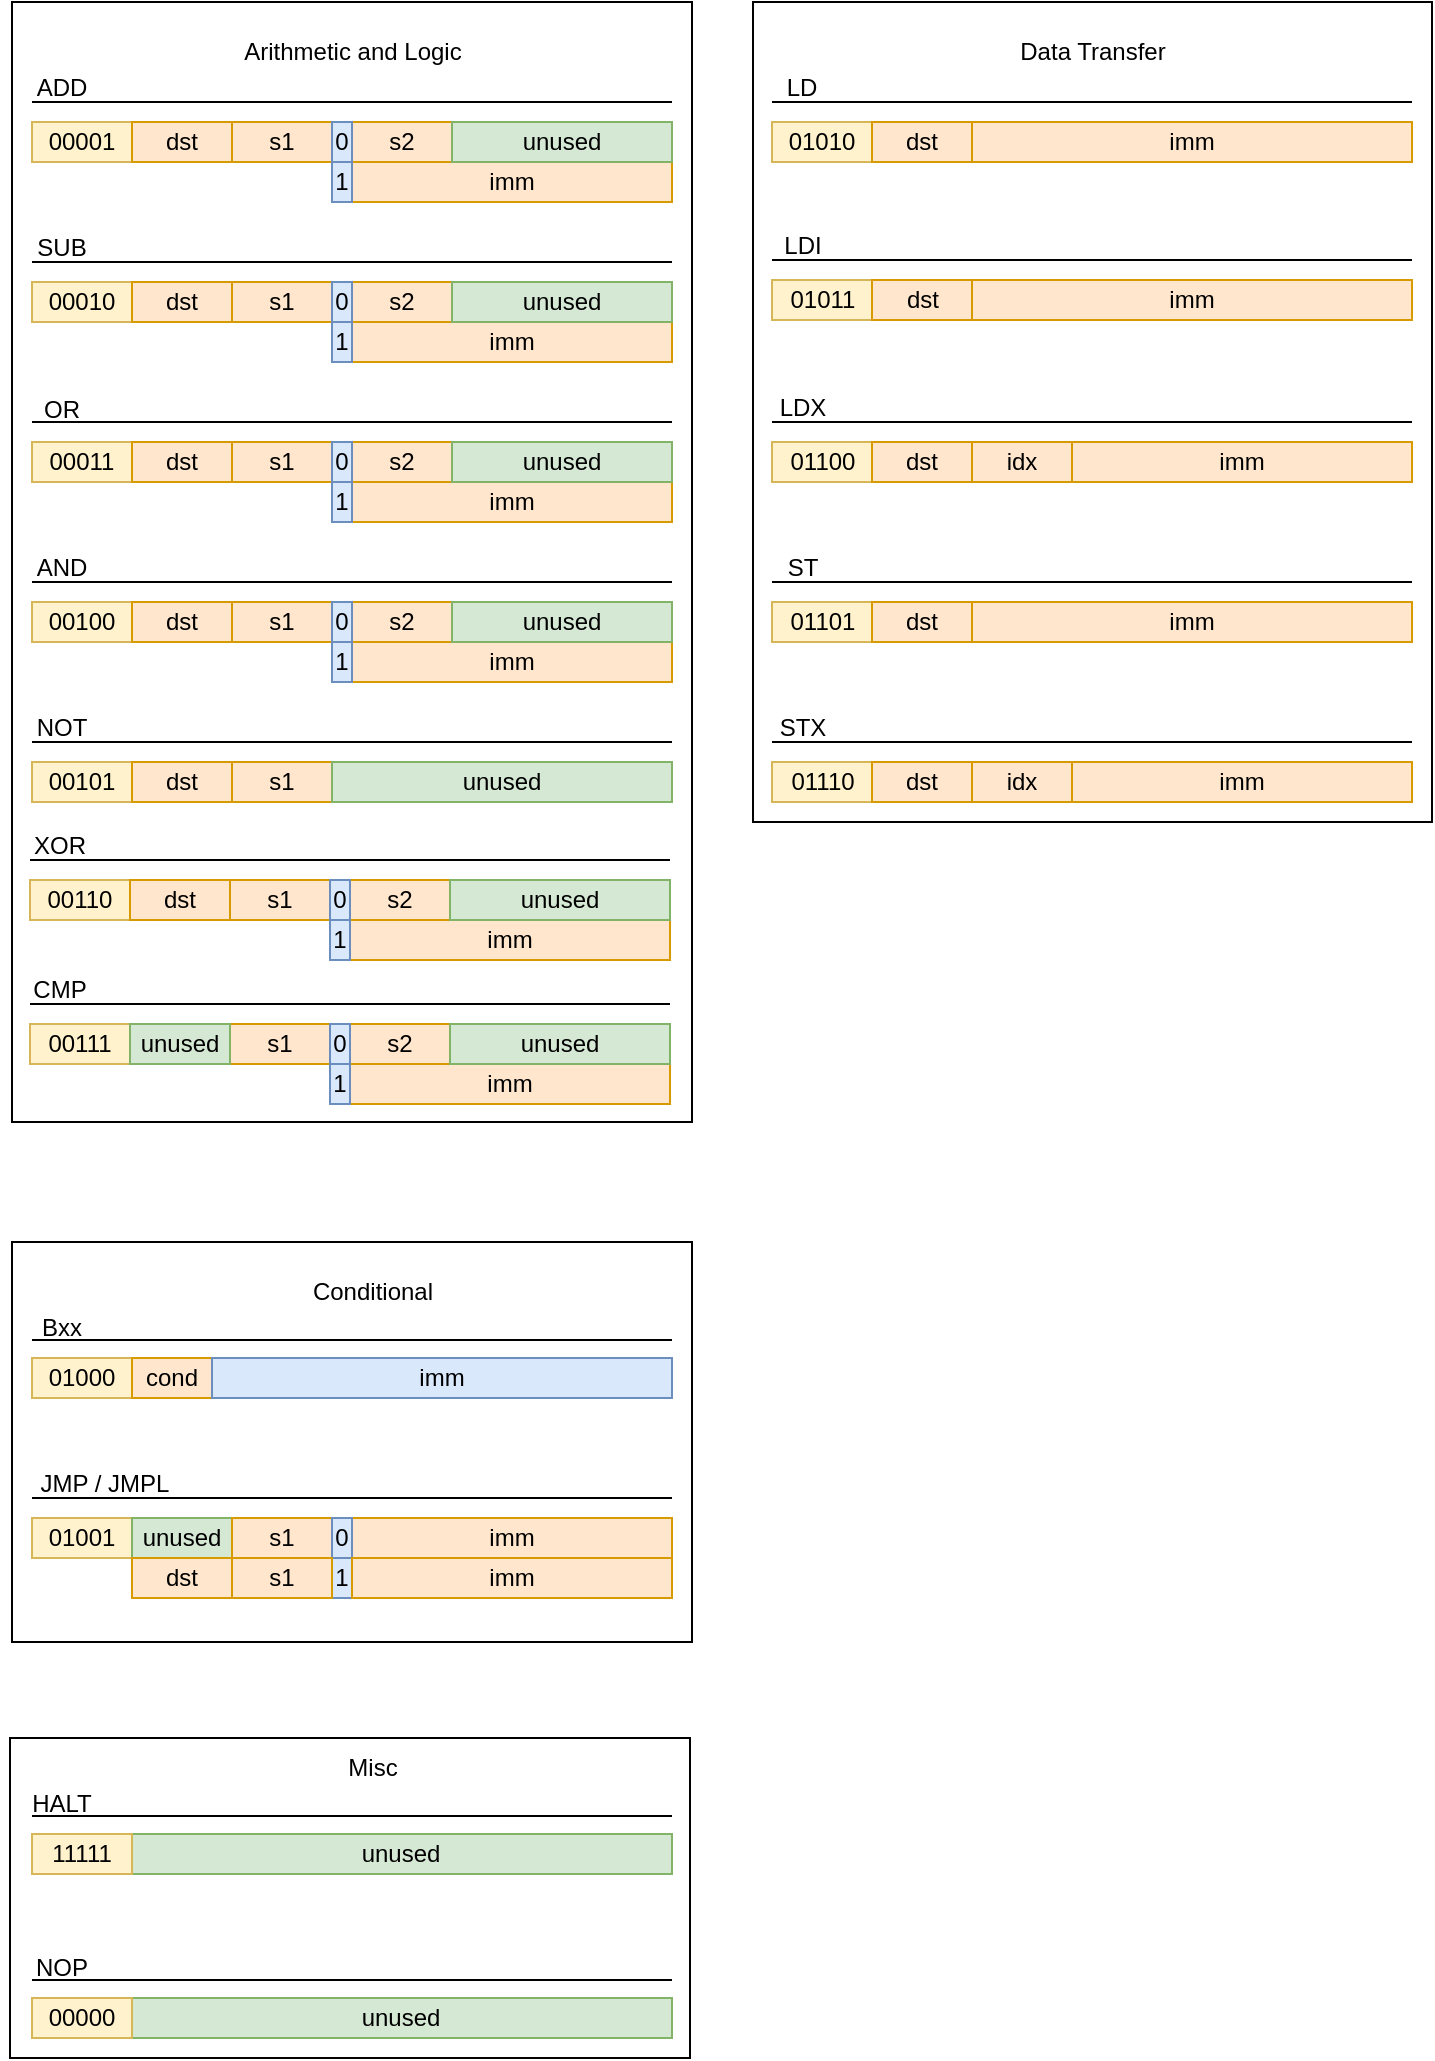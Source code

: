 <mxfile version="22.0.2" type="device" pages="3">
  <diagram name="Instructions" id="tVz0BBBRP6Z0rlpLhgVn">
    <mxGraphModel dx="2004" dy="1203" grid="1" gridSize="10" guides="1" tooltips="1" connect="1" arrows="1" fold="1" page="1" pageScale="1" pageWidth="850" pageHeight="1100" math="0" shadow="0">
      <root>
        <mxCell id="0" />
        <mxCell id="1" parent="0" />
        <mxCell id="VAWxb6ui6z3vNSeQD28B-82" value="" style="rounded=0;whiteSpace=wrap;html=1;fillColor=none;" parent="1" vertex="1">
          <mxGeometry x="30" width="340" height="560" as="geometry" />
        </mxCell>
        <mxCell id="VAWxb6ui6z3vNSeQD28B-1" value="ADD" style="text;html=1;strokeColor=none;fillColor=none;align=center;verticalAlign=middle;whiteSpace=wrap;rounded=0;" parent="1" vertex="1">
          <mxGeometry x="25" y="28" width="60" height="30" as="geometry" />
        </mxCell>
        <mxCell id="VAWxb6ui6z3vNSeQD28B-2" value="" style="endArrow=none;html=1;rounded=0;" parent="1" edge="1">
          <mxGeometry width="50" height="50" relative="1" as="geometry">
            <mxPoint x="40" y="50" as="sourcePoint" />
            <mxPoint x="360" y="50" as="targetPoint" />
          </mxGeometry>
        </mxCell>
        <mxCell id="VAWxb6ui6z3vNSeQD28B-3" value="" style="rounded=0;whiteSpace=wrap;html=1;fillColor=#dae8fc;strokeColor=#6c8ebf;" parent="1" vertex="1">
          <mxGeometry x="40" y="60" width="320" height="20" as="geometry" />
        </mxCell>
        <mxCell id="VAWxb6ui6z3vNSeQD28B-6" value="00001" style="rounded=0;whiteSpace=wrap;html=1;fillColor=#fff2cc;strokeColor=#d6b656;" parent="1" vertex="1">
          <mxGeometry x="40" y="60" width="50" height="20" as="geometry" />
        </mxCell>
        <mxCell id="VAWxb6ui6z3vNSeQD28B-7" value="dst" style="rounded=0;whiteSpace=wrap;html=1;fillColor=#ffe6cc;strokeColor=#d79b00;" parent="1" vertex="1">
          <mxGeometry x="90" y="60" width="50" height="20" as="geometry" />
        </mxCell>
        <mxCell id="VAWxb6ui6z3vNSeQD28B-8" value="s1" style="rounded=0;whiteSpace=wrap;html=1;fillColor=#ffe6cc;strokeColor=#d79b00;" parent="1" vertex="1">
          <mxGeometry x="140" y="60" width="50" height="20" as="geometry" />
        </mxCell>
        <mxCell id="VAWxb6ui6z3vNSeQD28B-9" value="s2" style="rounded=0;whiteSpace=wrap;html=1;fillColor=#ffe6cc;strokeColor=#d79b00;" parent="1" vertex="1">
          <mxGeometry x="200" y="60" width="50" height="20" as="geometry" />
        </mxCell>
        <mxCell id="VAWxb6ui6z3vNSeQD28B-11" value="0" style="rounded=0;whiteSpace=wrap;html=1;fillColor=#dae8fc;strokeColor=#6c8ebf;" parent="1" vertex="1">
          <mxGeometry x="190" y="60" width="10" height="20" as="geometry" />
        </mxCell>
        <mxCell id="VAWxb6ui6z3vNSeQD28B-12" value="imm" style="rounded=0;whiteSpace=wrap;html=1;fillColor=#ffe6cc;strokeColor=#d79b00;" parent="1" vertex="1">
          <mxGeometry x="200" y="80" width="160" height="20" as="geometry" />
        </mxCell>
        <mxCell id="VAWxb6ui6z3vNSeQD28B-13" value="1" style="rounded=0;whiteSpace=wrap;html=1;fillColor=#dae8fc;strokeColor=#6c8ebf;" parent="1" vertex="1">
          <mxGeometry x="190" y="80" width="10" height="20" as="geometry" />
        </mxCell>
        <mxCell id="VAWxb6ui6z3vNSeQD28B-14" value="SUB" style="text;html=1;strokeColor=none;fillColor=none;align=center;verticalAlign=middle;whiteSpace=wrap;rounded=0;" parent="1" vertex="1">
          <mxGeometry x="25" y="108" width="60" height="30" as="geometry" />
        </mxCell>
        <mxCell id="VAWxb6ui6z3vNSeQD28B-15" value="" style="endArrow=none;html=1;rounded=0;" parent="1" edge="1">
          <mxGeometry width="50" height="50" relative="1" as="geometry">
            <mxPoint x="40" y="130" as="sourcePoint" />
            <mxPoint x="360" y="130" as="targetPoint" />
          </mxGeometry>
        </mxCell>
        <mxCell id="VAWxb6ui6z3vNSeQD28B-16" value="" style="rounded=0;whiteSpace=wrap;html=1;fillColor=#dae8fc;strokeColor=#6c8ebf;" parent="1" vertex="1">
          <mxGeometry x="40" y="140" width="320" height="20" as="geometry" />
        </mxCell>
        <mxCell id="VAWxb6ui6z3vNSeQD28B-17" value="00010" style="rounded=0;whiteSpace=wrap;html=1;fillColor=#fff2cc;strokeColor=#d6b656;" parent="1" vertex="1">
          <mxGeometry x="40" y="140" width="50" height="20" as="geometry" />
        </mxCell>
        <mxCell id="VAWxb6ui6z3vNSeQD28B-18" value="dst" style="rounded=0;whiteSpace=wrap;html=1;fillColor=#ffe6cc;strokeColor=#d79b00;" parent="1" vertex="1">
          <mxGeometry x="90" y="140" width="50" height="20" as="geometry" />
        </mxCell>
        <mxCell id="VAWxb6ui6z3vNSeQD28B-19" value="s1" style="rounded=0;whiteSpace=wrap;html=1;fillColor=#ffe6cc;strokeColor=#d79b00;" parent="1" vertex="1">
          <mxGeometry x="140" y="140" width="50" height="20" as="geometry" />
        </mxCell>
        <mxCell id="VAWxb6ui6z3vNSeQD28B-20" value="s2" style="rounded=0;whiteSpace=wrap;html=1;fillColor=#ffe6cc;strokeColor=#d79b00;" parent="1" vertex="1">
          <mxGeometry x="200" y="140" width="50" height="20" as="geometry" />
        </mxCell>
        <mxCell id="VAWxb6ui6z3vNSeQD28B-21" value="0" style="rounded=0;whiteSpace=wrap;html=1;fillColor=#dae8fc;strokeColor=#6c8ebf;" parent="1" vertex="1">
          <mxGeometry x="190" y="140" width="10" height="20" as="geometry" />
        </mxCell>
        <mxCell id="VAWxb6ui6z3vNSeQD28B-22" value="imm" style="rounded=0;whiteSpace=wrap;html=1;fillColor=#ffe6cc;strokeColor=#d79b00;" parent="1" vertex="1">
          <mxGeometry x="200" y="160" width="160" height="20" as="geometry" />
        </mxCell>
        <mxCell id="VAWxb6ui6z3vNSeQD28B-23" value="1" style="rounded=0;whiteSpace=wrap;html=1;fillColor=#dae8fc;strokeColor=#6c8ebf;" parent="1" vertex="1">
          <mxGeometry x="190" y="160" width="10" height="20" as="geometry" />
        </mxCell>
        <mxCell id="VAWxb6ui6z3vNSeQD28B-24" value="OR" style="text;html=1;strokeColor=none;fillColor=none;align=center;verticalAlign=middle;whiteSpace=wrap;rounded=0;" parent="1" vertex="1">
          <mxGeometry x="25" y="188" width="60" height="31" as="geometry" />
        </mxCell>
        <mxCell id="VAWxb6ui6z3vNSeQD28B-25" value="" style="endArrow=none;html=1;rounded=0;" parent="1" edge="1">
          <mxGeometry width="50" height="50" relative="1" as="geometry">
            <mxPoint x="40" y="210" as="sourcePoint" />
            <mxPoint x="360" y="210" as="targetPoint" />
          </mxGeometry>
        </mxCell>
        <mxCell id="VAWxb6ui6z3vNSeQD28B-26" value="" style="rounded=0;whiteSpace=wrap;html=1;fillColor=#dae8fc;strokeColor=#6c8ebf;" parent="1" vertex="1">
          <mxGeometry x="40" y="220" width="320" height="20" as="geometry" />
        </mxCell>
        <mxCell id="VAWxb6ui6z3vNSeQD28B-27" value="00011" style="rounded=0;whiteSpace=wrap;html=1;fillColor=#fff2cc;strokeColor=#d6b656;" parent="1" vertex="1">
          <mxGeometry x="40" y="220" width="50" height="20" as="geometry" />
        </mxCell>
        <mxCell id="VAWxb6ui6z3vNSeQD28B-28" value="dst" style="rounded=0;whiteSpace=wrap;html=1;fillColor=#ffe6cc;strokeColor=#d79b00;" parent="1" vertex="1">
          <mxGeometry x="90" y="220" width="50" height="20" as="geometry" />
        </mxCell>
        <mxCell id="VAWxb6ui6z3vNSeQD28B-29" value="s1" style="rounded=0;whiteSpace=wrap;html=1;fillColor=#ffe6cc;strokeColor=#d79b00;" parent="1" vertex="1">
          <mxGeometry x="140" y="220" width="50" height="20" as="geometry" />
        </mxCell>
        <mxCell id="VAWxb6ui6z3vNSeQD28B-30" value="s2" style="rounded=0;whiteSpace=wrap;html=1;fillColor=#ffe6cc;strokeColor=#d79b00;" parent="1" vertex="1">
          <mxGeometry x="200" y="220" width="50" height="20" as="geometry" />
        </mxCell>
        <mxCell id="VAWxb6ui6z3vNSeQD28B-31" value="0" style="rounded=0;whiteSpace=wrap;html=1;fillColor=#dae8fc;strokeColor=#6c8ebf;" parent="1" vertex="1">
          <mxGeometry x="190" y="220" width="10" height="20" as="geometry" />
        </mxCell>
        <mxCell id="VAWxb6ui6z3vNSeQD28B-32" value="imm" style="rounded=0;whiteSpace=wrap;html=1;fillColor=#ffe6cc;strokeColor=#d79b00;" parent="1" vertex="1">
          <mxGeometry x="200" y="240" width="160" height="20" as="geometry" />
        </mxCell>
        <mxCell id="VAWxb6ui6z3vNSeQD28B-33" value="1" style="rounded=0;whiteSpace=wrap;html=1;fillColor=#dae8fc;strokeColor=#6c8ebf;" parent="1" vertex="1">
          <mxGeometry x="190" y="240" width="10" height="20" as="geometry" />
        </mxCell>
        <mxCell id="VAWxb6ui6z3vNSeQD28B-34" value="AND" style="text;html=1;strokeColor=none;fillColor=none;align=center;verticalAlign=middle;whiteSpace=wrap;rounded=0;" parent="1" vertex="1">
          <mxGeometry x="25" y="268" width="60" height="30" as="geometry" />
        </mxCell>
        <mxCell id="VAWxb6ui6z3vNSeQD28B-35" value="" style="endArrow=none;html=1;rounded=0;" parent="1" edge="1">
          <mxGeometry width="50" height="50" relative="1" as="geometry">
            <mxPoint x="40" y="290" as="sourcePoint" />
            <mxPoint x="360" y="290" as="targetPoint" />
          </mxGeometry>
        </mxCell>
        <mxCell id="VAWxb6ui6z3vNSeQD28B-36" value="" style="rounded=0;whiteSpace=wrap;html=1;fillColor=#dae8fc;strokeColor=#6c8ebf;" parent="1" vertex="1">
          <mxGeometry x="40" y="300" width="320" height="20" as="geometry" />
        </mxCell>
        <mxCell id="VAWxb6ui6z3vNSeQD28B-37" value="00100" style="rounded=0;whiteSpace=wrap;html=1;fillColor=#fff2cc;strokeColor=#d6b656;" parent="1" vertex="1">
          <mxGeometry x="40" y="300" width="50" height="20" as="geometry" />
        </mxCell>
        <mxCell id="VAWxb6ui6z3vNSeQD28B-38" value="dst" style="rounded=0;whiteSpace=wrap;html=1;fillColor=#ffe6cc;strokeColor=#d79b00;" parent="1" vertex="1">
          <mxGeometry x="90" y="300" width="50" height="20" as="geometry" />
        </mxCell>
        <mxCell id="VAWxb6ui6z3vNSeQD28B-39" value="s1" style="rounded=0;whiteSpace=wrap;html=1;fillColor=#ffe6cc;strokeColor=#d79b00;" parent="1" vertex="1">
          <mxGeometry x="140" y="300" width="50" height="20" as="geometry" />
        </mxCell>
        <mxCell id="VAWxb6ui6z3vNSeQD28B-40" value="s2" style="rounded=0;whiteSpace=wrap;html=1;fillColor=#ffe6cc;strokeColor=#d79b00;" parent="1" vertex="1">
          <mxGeometry x="200" y="300" width="50" height="20" as="geometry" />
        </mxCell>
        <mxCell id="VAWxb6ui6z3vNSeQD28B-41" value="0" style="rounded=0;whiteSpace=wrap;html=1;fillColor=#dae8fc;strokeColor=#6c8ebf;" parent="1" vertex="1">
          <mxGeometry x="190" y="300" width="10" height="20" as="geometry" />
        </mxCell>
        <mxCell id="VAWxb6ui6z3vNSeQD28B-42" value="imm" style="rounded=0;whiteSpace=wrap;html=1;fillColor=#ffe6cc;strokeColor=#d79b00;" parent="1" vertex="1">
          <mxGeometry x="200" y="320" width="160" height="20" as="geometry" />
        </mxCell>
        <mxCell id="VAWxb6ui6z3vNSeQD28B-43" value="1" style="rounded=0;whiteSpace=wrap;html=1;fillColor=#dae8fc;strokeColor=#6c8ebf;" parent="1" vertex="1">
          <mxGeometry x="190" y="320" width="10" height="20" as="geometry" />
        </mxCell>
        <mxCell id="VAWxb6ui6z3vNSeQD28B-44" value="unused" style="rounded=0;whiteSpace=wrap;html=1;fillColor=#d5e8d4;strokeColor=#82b366;" parent="1" vertex="1">
          <mxGeometry x="250" y="140" width="110" height="20" as="geometry" />
        </mxCell>
        <mxCell id="VAWxb6ui6z3vNSeQD28B-45" value="unused" style="rounded=0;whiteSpace=wrap;html=1;fillColor=#d5e8d4;strokeColor=#82b366;" parent="1" vertex="1">
          <mxGeometry x="250" y="60" width="110" height="20" as="geometry" />
        </mxCell>
        <mxCell id="VAWxb6ui6z3vNSeQD28B-46" value="unused" style="rounded=0;whiteSpace=wrap;html=1;fillColor=#d5e8d4;strokeColor=#82b366;" parent="1" vertex="1">
          <mxGeometry x="250" y="220" width="110" height="20" as="geometry" />
        </mxCell>
        <mxCell id="VAWxb6ui6z3vNSeQD28B-47" value="unused" style="rounded=0;whiteSpace=wrap;html=1;fillColor=#d5e8d4;strokeColor=#82b366;" parent="1" vertex="1">
          <mxGeometry x="250" y="300" width="110" height="20" as="geometry" />
        </mxCell>
        <mxCell id="VAWxb6ui6z3vNSeQD28B-48" value="NOT" style="text;html=1;strokeColor=none;fillColor=none;align=center;verticalAlign=middle;whiteSpace=wrap;rounded=0;" parent="1" vertex="1">
          <mxGeometry x="25" y="348" width="60" height="30" as="geometry" />
        </mxCell>
        <mxCell id="VAWxb6ui6z3vNSeQD28B-49" value="" style="endArrow=none;html=1;rounded=0;" parent="1" edge="1">
          <mxGeometry width="50" height="50" relative="1" as="geometry">
            <mxPoint x="40" y="370" as="sourcePoint" />
            <mxPoint x="360" y="370" as="targetPoint" />
          </mxGeometry>
        </mxCell>
        <mxCell id="VAWxb6ui6z3vNSeQD28B-50" value="" style="rounded=0;whiteSpace=wrap;html=1;fillColor=#dae8fc;strokeColor=#6c8ebf;" parent="1" vertex="1">
          <mxGeometry x="40" y="380" width="320" height="20" as="geometry" />
        </mxCell>
        <mxCell id="VAWxb6ui6z3vNSeQD28B-51" value="00101" style="rounded=0;whiteSpace=wrap;html=1;fillColor=#fff2cc;strokeColor=#d6b656;" parent="1" vertex="1">
          <mxGeometry x="40" y="380" width="50" height="20" as="geometry" />
        </mxCell>
        <mxCell id="VAWxb6ui6z3vNSeQD28B-52" value="dst" style="rounded=0;whiteSpace=wrap;html=1;fillColor=#ffe6cc;strokeColor=#d79b00;" parent="1" vertex="1">
          <mxGeometry x="90" y="380" width="50" height="20" as="geometry" />
        </mxCell>
        <mxCell id="VAWxb6ui6z3vNSeQD28B-53" value="s1" style="rounded=0;whiteSpace=wrap;html=1;fillColor=#ffe6cc;strokeColor=#d79b00;" parent="1" vertex="1">
          <mxGeometry x="140" y="380" width="50" height="20" as="geometry" />
        </mxCell>
        <mxCell id="VAWxb6ui6z3vNSeQD28B-58" value="unused" style="rounded=0;whiteSpace=wrap;html=1;fillColor=#d5e8d4;strokeColor=#82b366;" parent="1" vertex="1">
          <mxGeometry x="190" y="380" width="170" height="20" as="geometry" />
        </mxCell>
        <mxCell id="VAWxb6ui6z3vNSeQD28B-59" value="XOR" style="text;html=1;strokeColor=none;fillColor=none;align=center;verticalAlign=middle;whiteSpace=wrap;rounded=0;" parent="1" vertex="1">
          <mxGeometry x="24" y="407" width="60" height="30" as="geometry" />
        </mxCell>
        <mxCell id="VAWxb6ui6z3vNSeQD28B-60" value="" style="endArrow=none;html=1;rounded=0;" parent="1" edge="1">
          <mxGeometry width="50" height="50" relative="1" as="geometry">
            <mxPoint x="39" y="429" as="sourcePoint" />
            <mxPoint x="359" y="429" as="targetPoint" />
          </mxGeometry>
        </mxCell>
        <mxCell id="VAWxb6ui6z3vNSeQD28B-61" value="" style="rounded=0;whiteSpace=wrap;html=1;fillColor=#dae8fc;strokeColor=#6c8ebf;" parent="1" vertex="1">
          <mxGeometry x="39" y="439" width="320" height="20" as="geometry" />
        </mxCell>
        <mxCell id="VAWxb6ui6z3vNSeQD28B-62" value="00110" style="rounded=0;whiteSpace=wrap;html=1;fillColor=#fff2cc;strokeColor=#d6b656;" parent="1" vertex="1">
          <mxGeometry x="39" y="439" width="50" height="20" as="geometry" />
        </mxCell>
        <mxCell id="VAWxb6ui6z3vNSeQD28B-63" value="dst" style="rounded=0;whiteSpace=wrap;html=1;fillColor=#ffe6cc;strokeColor=#d79b00;" parent="1" vertex="1">
          <mxGeometry x="89" y="439" width="50" height="20" as="geometry" />
        </mxCell>
        <mxCell id="VAWxb6ui6z3vNSeQD28B-64" value="s1" style="rounded=0;whiteSpace=wrap;html=1;fillColor=#ffe6cc;strokeColor=#d79b00;" parent="1" vertex="1">
          <mxGeometry x="139" y="439" width="50" height="20" as="geometry" />
        </mxCell>
        <mxCell id="VAWxb6ui6z3vNSeQD28B-65" value="s2" style="rounded=0;whiteSpace=wrap;html=1;fillColor=#ffe6cc;strokeColor=#d79b00;" parent="1" vertex="1">
          <mxGeometry x="199" y="439" width="50" height="20" as="geometry" />
        </mxCell>
        <mxCell id="VAWxb6ui6z3vNSeQD28B-66" value="0" style="rounded=0;whiteSpace=wrap;html=1;fillColor=#dae8fc;strokeColor=#6c8ebf;" parent="1" vertex="1">
          <mxGeometry x="189" y="439" width="10" height="20" as="geometry" />
        </mxCell>
        <mxCell id="VAWxb6ui6z3vNSeQD28B-67" value="imm" style="rounded=0;whiteSpace=wrap;html=1;fillColor=#ffe6cc;strokeColor=#d79b00;" parent="1" vertex="1">
          <mxGeometry x="199" y="459" width="160" height="20" as="geometry" />
        </mxCell>
        <mxCell id="VAWxb6ui6z3vNSeQD28B-68" value="1" style="rounded=0;whiteSpace=wrap;html=1;fillColor=#dae8fc;strokeColor=#6c8ebf;" parent="1" vertex="1">
          <mxGeometry x="189" y="459" width="10" height="20" as="geometry" />
        </mxCell>
        <mxCell id="VAWxb6ui6z3vNSeQD28B-69" value="unused" style="rounded=0;whiteSpace=wrap;html=1;fillColor=#d5e8d4;strokeColor=#82b366;" parent="1" vertex="1">
          <mxGeometry x="249" y="439" width="110" height="20" as="geometry" />
        </mxCell>
        <mxCell id="VAWxb6ui6z3vNSeQD28B-70" value="CMP" style="text;html=1;strokeColor=none;fillColor=none;align=center;verticalAlign=middle;whiteSpace=wrap;rounded=0;" parent="1" vertex="1">
          <mxGeometry x="24" y="479" width="60" height="30" as="geometry" />
        </mxCell>
        <mxCell id="VAWxb6ui6z3vNSeQD28B-71" value="" style="endArrow=none;html=1;rounded=0;" parent="1" edge="1">
          <mxGeometry width="50" height="50" relative="1" as="geometry">
            <mxPoint x="39" y="501" as="sourcePoint" />
            <mxPoint x="359" y="501" as="targetPoint" />
          </mxGeometry>
        </mxCell>
        <mxCell id="VAWxb6ui6z3vNSeQD28B-72" value="" style="rounded=0;whiteSpace=wrap;html=1;fillColor=#dae8fc;strokeColor=#6c8ebf;" parent="1" vertex="1">
          <mxGeometry x="39" y="511" width="320" height="20" as="geometry" />
        </mxCell>
        <mxCell id="VAWxb6ui6z3vNSeQD28B-73" value="00111" style="rounded=0;whiteSpace=wrap;html=1;fillColor=#fff2cc;strokeColor=#d6b656;" parent="1" vertex="1">
          <mxGeometry x="39" y="511" width="50" height="20" as="geometry" />
        </mxCell>
        <mxCell id="VAWxb6ui6z3vNSeQD28B-74" value="dst" style="rounded=0;whiteSpace=wrap;html=1;fillColor=#ffe6cc;strokeColor=#d79b00;" parent="1" vertex="1">
          <mxGeometry x="89" y="511" width="50" height="20" as="geometry" />
        </mxCell>
        <mxCell id="VAWxb6ui6z3vNSeQD28B-75" value="s1" style="rounded=0;whiteSpace=wrap;html=1;fillColor=#ffe6cc;strokeColor=#d79b00;" parent="1" vertex="1">
          <mxGeometry x="139" y="511" width="50" height="20" as="geometry" />
        </mxCell>
        <mxCell id="VAWxb6ui6z3vNSeQD28B-76" value="s2" style="rounded=0;whiteSpace=wrap;html=1;fillColor=#ffe6cc;strokeColor=#d79b00;" parent="1" vertex="1">
          <mxGeometry x="199" y="511" width="50" height="20" as="geometry" />
        </mxCell>
        <mxCell id="VAWxb6ui6z3vNSeQD28B-77" value="0" style="rounded=0;whiteSpace=wrap;html=1;fillColor=#dae8fc;strokeColor=#6c8ebf;" parent="1" vertex="1">
          <mxGeometry x="189" y="511" width="10" height="20" as="geometry" />
        </mxCell>
        <mxCell id="VAWxb6ui6z3vNSeQD28B-78" value="imm" style="rounded=0;whiteSpace=wrap;html=1;fillColor=#ffe6cc;strokeColor=#d79b00;" parent="1" vertex="1">
          <mxGeometry x="199" y="531" width="160" height="20" as="geometry" />
        </mxCell>
        <mxCell id="VAWxb6ui6z3vNSeQD28B-79" value="1" style="rounded=0;whiteSpace=wrap;html=1;fillColor=#dae8fc;strokeColor=#6c8ebf;" parent="1" vertex="1">
          <mxGeometry x="189" y="531" width="10" height="20" as="geometry" />
        </mxCell>
        <mxCell id="VAWxb6ui6z3vNSeQD28B-80" value="unused" style="rounded=0;whiteSpace=wrap;html=1;fillColor=#d5e8d4;strokeColor=#82b366;" parent="1" vertex="1">
          <mxGeometry x="249" y="511" width="110" height="20" as="geometry" />
        </mxCell>
        <mxCell id="VAWxb6ui6z3vNSeQD28B-81" value="unused" style="rounded=0;whiteSpace=wrap;html=1;fillColor=#d5e8d4;strokeColor=#82b366;" parent="1" vertex="1">
          <mxGeometry x="89" y="511" width="50" height="20" as="geometry" />
        </mxCell>
        <mxCell id="VAWxb6ui6z3vNSeQD28B-83" value="Arithmetic and Logic" style="text;html=1;strokeColor=none;fillColor=none;align=center;verticalAlign=middle;whiteSpace=wrap;rounded=0;" parent="1" vertex="1">
          <mxGeometry x="132.5" y="10" width="135" height="30" as="geometry" />
        </mxCell>
        <mxCell id="VAWxb6ui6z3vNSeQD28B-84" value="Bxx" style="text;html=1;strokeColor=none;fillColor=none;align=center;verticalAlign=middle;whiteSpace=wrap;rounded=0;" parent="1" vertex="1">
          <mxGeometry x="25" y="648" width="60" height="30" as="geometry" />
        </mxCell>
        <mxCell id="VAWxb6ui6z3vNSeQD28B-85" value="" style="endArrow=none;html=1;rounded=0;" parent="1" edge="1">
          <mxGeometry width="50" height="50" relative="1" as="geometry">
            <mxPoint x="40" y="669" as="sourcePoint" />
            <mxPoint x="360" y="669" as="targetPoint" />
          </mxGeometry>
        </mxCell>
        <mxCell id="VAWxb6ui6z3vNSeQD28B-86" value="" style="rounded=0;whiteSpace=wrap;html=1;fillColor=#dae8fc;strokeColor=#6c8ebf;" parent="1" vertex="1">
          <mxGeometry x="40" y="678" width="320" height="20" as="geometry" />
        </mxCell>
        <mxCell id="VAWxb6ui6z3vNSeQD28B-87" value="01000" style="rounded=0;whiteSpace=wrap;html=1;fillColor=#fff2cc;strokeColor=#d6b656;" parent="1" vertex="1">
          <mxGeometry x="40" y="678" width="50" height="20" as="geometry" />
        </mxCell>
        <mxCell id="VAWxb6ui6z3vNSeQD28B-88" value="cond" style="rounded=0;whiteSpace=wrap;html=1;fillColor=#ffe6cc;strokeColor=#d79b00;" parent="1" vertex="1">
          <mxGeometry x="90" y="678" width="40" height="20" as="geometry" />
        </mxCell>
        <mxCell id="VAWxb6ui6z3vNSeQD28B-95" value="imm" style="rounded=0;whiteSpace=wrap;html=1;fillColor=#dae8fc;strokeColor=#6c8ebf;" parent="1" vertex="1">
          <mxGeometry x="130" y="678" width="230" height="20" as="geometry" />
        </mxCell>
        <mxCell id="VAWxb6ui6z3vNSeQD28B-96" value="JMP / JMPL" style="text;html=1;strokeColor=none;fillColor=none;align=center;verticalAlign=middle;whiteSpace=wrap;rounded=0;" parent="1" vertex="1">
          <mxGeometry x="29" y="726" width="95" height="30" as="geometry" />
        </mxCell>
        <mxCell id="VAWxb6ui6z3vNSeQD28B-97" value="" style="endArrow=none;html=1;rounded=0;" parent="1" edge="1">
          <mxGeometry width="50" height="50" relative="1" as="geometry">
            <mxPoint x="40" y="748" as="sourcePoint" />
            <mxPoint x="360" y="748" as="targetPoint" />
          </mxGeometry>
        </mxCell>
        <mxCell id="VAWxb6ui6z3vNSeQD28B-98" value="" style="rounded=0;whiteSpace=wrap;html=1;fillColor=#dae8fc;strokeColor=#6c8ebf;" parent="1" vertex="1">
          <mxGeometry x="40" y="758" width="320" height="20" as="geometry" />
        </mxCell>
        <mxCell id="VAWxb6ui6z3vNSeQD28B-99" value="01001" style="rounded=0;whiteSpace=wrap;html=1;fillColor=#fff2cc;strokeColor=#d6b656;" parent="1" vertex="1">
          <mxGeometry x="40" y="758" width="50" height="20" as="geometry" />
        </mxCell>
        <mxCell id="VAWxb6ui6z3vNSeQD28B-100" value="unused" style="rounded=0;whiteSpace=wrap;html=1;fillColor=#d5e8d4;strokeColor=#82b366;" parent="1" vertex="1">
          <mxGeometry x="90" y="758" width="50" height="20" as="geometry" />
        </mxCell>
        <mxCell id="VAWxb6ui6z3vNSeQD28B-102" value="s1" style="rounded=0;whiteSpace=wrap;html=1;fillColor=#ffe6cc;strokeColor=#d79b00;" parent="1" vertex="1">
          <mxGeometry x="140" y="758" width="50" height="20" as="geometry" />
        </mxCell>
        <mxCell id="VAWxb6ui6z3vNSeQD28B-104" value="1" style="rounded=0;whiteSpace=wrap;html=1;fillColor=#dae8fc;strokeColor=#6c8ebf;" parent="1" vertex="1">
          <mxGeometry x="190" y="778" width="10" height="20" as="geometry" />
        </mxCell>
        <mxCell id="VAWxb6ui6z3vNSeQD28B-105" value="imm" style="rounded=0;whiteSpace=wrap;html=1;fillColor=#ffe6cc;strokeColor=#d79b00;" parent="1" vertex="1">
          <mxGeometry x="200" y="758" width="160" height="20" as="geometry" />
        </mxCell>
        <mxCell id="VAWxb6ui6z3vNSeQD28B-103" value="0" style="rounded=0;whiteSpace=wrap;html=1;fillColor=#dae8fc;strokeColor=#6c8ebf;" parent="1" vertex="1">
          <mxGeometry x="190" y="758" width="10" height="20" as="geometry" />
        </mxCell>
        <mxCell id="VAWxb6ui6z3vNSeQD28B-106" value="imm" style="rounded=0;whiteSpace=wrap;html=1;fillColor=#ffe6cc;strokeColor=#d79b00;" parent="1" vertex="1">
          <mxGeometry x="200" y="778" width="160" height="20" as="geometry" />
        </mxCell>
        <mxCell id="VAWxb6ui6z3vNSeQD28B-107" value="s1" style="rounded=0;whiteSpace=wrap;html=1;fillColor=#ffe6cc;strokeColor=#d79b00;" parent="1" vertex="1">
          <mxGeometry x="140" y="778" width="50" height="20" as="geometry" />
        </mxCell>
        <mxCell id="VAWxb6ui6z3vNSeQD28B-108" value="dst" style="rounded=0;whiteSpace=wrap;html=1;fillColor=#ffe6cc;strokeColor=#d79b00;" parent="1" vertex="1">
          <mxGeometry x="90" y="778" width="50" height="20" as="geometry" />
        </mxCell>
        <mxCell id="VAWxb6ui6z3vNSeQD28B-115" value="LD" style="text;html=1;strokeColor=none;fillColor=none;align=center;verticalAlign=middle;whiteSpace=wrap;rounded=0;" parent="1" vertex="1">
          <mxGeometry x="395" y="28" width="60" height="30" as="geometry" />
        </mxCell>
        <mxCell id="VAWxb6ui6z3vNSeQD28B-116" value="" style="endArrow=none;html=1;rounded=0;" parent="1" edge="1">
          <mxGeometry width="50" height="50" relative="1" as="geometry">
            <mxPoint x="410" y="50" as="sourcePoint" />
            <mxPoint x="730" y="50" as="targetPoint" />
          </mxGeometry>
        </mxCell>
        <mxCell id="VAWxb6ui6z3vNSeQD28B-117" value="" style="rounded=0;whiteSpace=wrap;html=1;fillColor=#dae8fc;strokeColor=#6c8ebf;" parent="1" vertex="1">
          <mxGeometry x="410" y="60" width="320" height="20" as="geometry" />
        </mxCell>
        <mxCell id="VAWxb6ui6z3vNSeQD28B-118" value="01010" style="rounded=0;whiteSpace=wrap;html=1;fillColor=#fff2cc;strokeColor=#d6b656;" parent="1" vertex="1">
          <mxGeometry x="410" y="60" width="50" height="20" as="geometry" />
        </mxCell>
        <mxCell id="VAWxb6ui6z3vNSeQD28B-119" value="dst" style="rounded=0;whiteSpace=wrap;html=1;fillColor=#ffe6cc;strokeColor=#d79b00;" parent="1" vertex="1">
          <mxGeometry x="460" y="60" width="50" height="20" as="geometry" />
        </mxCell>
        <mxCell id="VAWxb6ui6z3vNSeQD28B-123" value="imm" style="rounded=0;whiteSpace=wrap;html=1;fillColor=#ffe6cc;strokeColor=#d79b00;" parent="1" vertex="1">
          <mxGeometry x="510" y="60" width="220" height="20" as="geometry" />
        </mxCell>
        <mxCell id="VAWxb6ui6z3vNSeQD28B-124" value="LDI" style="text;html=1;strokeColor=none;fillColor=none;align=center;verticalAlign=middle;whiteSpace=wrap;rounded=0;" parent="1" vertex="1">
          <mxGeometry x="395" y="107" width="61" height="30" as="geometry" />
        </mxCell>
        <mxCell id="VAWxb6ui6z3vNSeQD28B-125" value="" style="endArrow=none;html=1;rounded=0;" parent="1" edge="1">
          <mxGeometry width="50" height="50" relative="1" as="geometry">
            <mxPoint x="410" y="129" as="sourcePoint" />
            <mxPoint x="730" y="129" as="targetPoint" />
          </mxGeometry>
        </mxCell>
        <mxCell id="VAWxb6ui6z3vNSeQD28B-127" value="01011" style="rounded=0;whiteSpace=wrap;html=1;fillColor=#fff2cc;strokeColor=#d6b656;" parent="1" vertex="1">
          <mxGeometry x="410" y="139" width="51" height="20" as="geometry" />
        </mxCell>
        <mxCell id="VAWxb6ui6z3vNSeQD28B-128" value="dst" style="rounded=0;whiteSpace=wrap;html=1;fillColor=#ffe6cc;strokeColor=#d79b00;" parent="1" vertex="1">
          <mxGeometry x="460" y="139" width="51" height="20" as="geometry" />
        </mxCell>
        <mxCell id="VAWxb6ui6z3vNSeQD28B-129" value="imm" style="rounded=0;whiteSpace=wrap;html=1;fillColor=#ffe6cc;strokeColor=#d79b00;" parent="1" vertex="1">
          <mxGeometry x="510" y="139" width="220" height="20" as="geometry" />
        </mxCell>
        <mxCell id="VAWxb6ui6z3vNSeQD28B-130" value="LDX" style="text;html=1;strokeColor=none;fillColor=none;align=center;verticalAlign=middle;whiteSpace=wrap;rounded=0;" parent="1" vertex="1">
          <mxGeometry x="395" y="188" width="61" height="30" as="geometry" />
        </mxCell>
        <mxCell id="VAWxb6ui6z3vNSeQD28B-131" value="" style="endArrow=none;html=1;rounded=0;" parent="1" edge="1">
          <mxGeometry width="50" height="50" relative="1" as="geometry">
            <mxPoint x="410" y="210" as="sourcePoint" />
            <mxPoint x="730" y="210" as="targetPoint" />
          </mxGeometry>
        </mxCell>
        <mxCell id="VAWxb6ui6z3vNSeQD28B-133" value="01100" style="rounded=0;whiteSpace=wrap;html=1;fillColor=#fff2cc;strokeColor=#d6b656;" parent="1" vertex="1">
          <mxGeometry x="410" y="220" width="51" height="20" as="geometry" />
        </mxCell>
        <mxCell id="VAWxb6ui6z3vNSeQD28B-134" value="dst" style="rounded=0;whiteSpace=wrap;html=1;fillColor=#ffe6cc;strokeColor=#d79b00;" parent="1" vertex="1">
          <mxGeometry x="460" y="220" width="50" height="20" as="geometry" />
        </mxCell>
        <mxCell id="VAWxb6ui6z3vNSeQD28B-142" value="idx" style="rounded=0;whiteSpace=wrap;html=1;fillColor=#ffe6cc;strokeColor=#d79b00;" parent="1" vertex="1">
          <mxGeometry x="510" y="220" width="50" height="20" as="geometry" />
        </mxCell>
        <mxCell id="VAWxb6ui6z3vNSeQD28B-144" value="imm" style="rounded=0;whiteSpace=wrap;html=1;fillColor=#ffe6cc;strokeColor=#d79b00;" parent="1" vertex="1">
          <mxGeometry x="560" y="220" width="170" height="20" as="geometry" />
        </mxCell>
        <mxCell id="VAWxb6ui6z3vNSeQD28B-145" value="ST" style="text;html=1;strokeColor=none;fillColor=none;align=center;verticalAlign=middle;whiteSpace=wrap;rounded=0;" parent="1" vertex="1">
          <mxGeometry x="395" y="268" width="61" height="30" as="geometry" />
        </mxCell>
        <mxCell id="VAWxb6ui6z3vNSeQD28B-146" value="" style="endArrow=none;html=1;rounded=0;" parent="1" edge="1">
          <mxGeometry width="50" height="50" relative="1" as="geometry">
            <mxPoint x="410" y="290" as="sourcePoint" />
            <mxPoint x="730" y="290" as="targetPoint" />
          </mxGeometry>
        </mxCell>
        <mxCell id="VAWxb6ui6z3vNSeQD28B-148" value="01101" style="rounded=0;whiteSpace=wrap;html=1;fillColor=#fff2cc;strokeColor=#d6b656;" parent="1" vertex="1">
          <mxGeometry x="410" y="300" width="51" height="20" as="geometry" />
        </mxCell>
        <mxCell id="VAWxb6ui6z3vNSeQD28B-149" value="dst" style="rounded=0;whiteSpace=wrap;html=1;fillColor=#ffe6cc;strokeColor=#d79b00;" parent="1" vertex="1">
          <mxGeometry x="460" y="300" width="50" height="20" as="geometry" />
        </mxCell>
        <mxCell id="VAWxb6ui6z3vNSeQD28B-151" value="imm" style="rounded=0;whiteSpace=wrap;html=1;fillColor=#ffe6cc;strokeColor=#d79b00;" parent="1" vertex="1">
          <mxGeometry x="510" y="300" width="220" height="20" as="geometry" />
        </mxCell>
        <mxCell id="VAWxb6ui6z3vNSeQD28B-152" value="STX" style="text;html=1;strokeColor=none;fillColor=none;align=center;verticalAlign=middle;whiteSpace=wrap;rounded=0;" parent="1" vertex="1">
          <mxGeometry x="395" y="348" width="61" height="30" as="geometry" />
        </mxCell>
        <mxCell id="VAWxb6ui6z3vNSeQD28B-153" value="" style="endArrow=none;html=1;rounded=0;" parent="1" edge="1">
          <mxGeometry width="50" height="50" relative="1" as="geometry">
            <mxPoint x="410" y="370" as="sourcePoint" />
            <mxPoint x="730" y="370" as="targetPoint" />
          </mxGeometry>
        </mxCell>
        <mxCell id="VAWxb6ui6z3vNSeQD28B-155" value="01110" style="rounded=0;whiteSpace=wrap;html=1;fillColor=#fff2cc;strokeColor=#d6b656;" parent="1" vertex="1">
          <mxGeometry x="410" y="380" width="51" height="20" as="geometry" />
        </mxCell>
        <mxCell id="VAWxb6ui6z3vNSeQD28B-156" value="dst" style="rounded=0;whiteSpace=wrap;html=1;fillColor=#ffe6cc;strokeColor=#d79b00;" parent="1" vertex="1">
          <mxGeometry x="460" y="380" width="50" height="20" as="geometry" />
        </mxCell>
        <mxCell id="VAWxb6ui6z3vNSeQD28B-158" value="dst" style="rounded=0;whiteSpace=wrap;html=1;fillColor=#ffe6cc;strokeColor=#d79b00;" parent="1" vertex="1">
          <mxGeometry x="460" y="380" width="50" height="20" as="geometry" />
        </mxCell>
        <mxCell id="VAWxb6ui6z3vNSeQD28B-159" value="idx" style="rounded=0;whiteSpace=wrap;html=1;fillColor=#ffe6cc;strokeColor=#d79b00;" parent="1" vertex="1">
          <mxGeometry x="510" y="380" width="50" height="20" as="geometry" />
        </mxCell>
        <mxCell id="VAWxb6ui6z3vNSeQD28B-160" value="imm" style="rounded=0;whiteSpace=wrap;html=1;fillColor=#ffe6cc;strokeColor=#d79b00;" parent="1" vertex="1">
          <mxGeometry x="560" y="380" width="170" height="20" as="geometry" />
        </mxCell>
        <mxCell id="VAWxb6ui6z3vNSeQD28B-162" value="" style="rounded=0;whiteSpace=wrap;html=1;fillColor=none;" parent="1" vertex="1">
          <mxGeometry x="400.5" width="339.5" height="410" as="geometry" />
        </mxCell>
        <mxCell id="VAWxb6ui6z3vNSeQD28B-163" value="Conditional" style="text;html=1;strokeColor=none;fillColor=none;align=center;verticalAlign=middle;whiteSpace=wrap;rounded=0;" parent="1" vertex="1">
          <mxGeometry x="142.5" y="630" width="135" height="30" as="geometry" />
        </mxCell>
        <mxCell id="VAWxb6ui6z3vNSeQD28B-164" value="Data Transfer" style="text;html=1;strokeColor=none;fillColor=none;align=center;verticalAlign=middle;whiteSpace=wrap;rounded=0;" parent="1" vertex="1">
          <mxGeometry x="502.5" y="10" width="135" height="30" as="geometry" />
        </mxCell>
        <mxCell id="VAWxb6ui6z3vNSeQD28B-165" value="" style="rounded=0;whiteSpace=wrap;html=1;fillColor=none;" parent="1" vertex="1">
          <mxGeometry x="30" y="620" width="340" height="200" as="geometry" />
        </mxCell>
        <mxCell id="VAWxb6ui6z3vNSeQD28B-166" value="HALT" style="text;html=1;strokeColor=none;fillColor=none;align=center;verticalAlign=middle;whiteSpace=wrap;rounded=0;" parent="1" vertex="1">
          <mxGeometry x="25" y="886" width="60" height="30" as="geometry" />
        </mxCell>
        <mxCell id="VAWxb6ui6z3vNSeQD28B-167" value="" style="endArrow=none;html=1;rounded=0;" parent="1" edge="1">
          <mxGeometry width="50" height="50" relative="1" as="geometry">
            <mxPoint x="40" y="907" as="sourcePoint" />
            <mxPoint x="360" y="907" as="targetPoint" />
          </mxGeometry>
        </mxCell>
        <mxCell id="VAWxb6ui6z3vNSeQD28B-168" value="unused" style="rounded=0;whiteSpace=wrap;html=1;fillColor=#d5e8d4;strokeColor=#82b366;" parent="1" vertex="1">
          <mxGeometry x="87.5" y="916" width="272.5" height="20" as="geometry" />
        </mxCell>
        <mxCell id="VAWxb6ui6z3vNSeQD28B-169" value="11111" style="rounded=0;whiteSpace=wrap;html=1;fillColor=#fff2cc;strokeColor=#d6b656;" parent="1" vertex="1">
          <mxGeometry x="40" y="916" width="50" height="20" as="geometry" />
        </mxCell>
        <mxCell id="VAWxb6ui6z3vNSeQD28B-184" value="Misc" style="text;html=1;strokeColor=none;fillColor=none;align=center;verticalAlign=middle;whiteSpace=wrap;rounded=0;" parent="1" vertex="1">
          <mxGeometry x="142.5" y="868" width="135" height="30" as="geometry" />
        </mxCell>
        <mxCell id="VAWxb6ui6z3vNSeQD28B-189" value="" style="rounded=0;whiteSpace=wrap;html=1;fillColor=none;" parent="1" vertex="1">
          <mxGeometry x="29" y="868" width="340" height="160" as="geometry" />
        </mxCell>
        <mxCell id="VAWxb6ui6z3vNSeQD28B-191" value="NOP" style="text;html=1;strokeColor=none;fillColor=none;align=center;verticalAlign=middle;whiteSpace=wrap;rounded=0;" parent="1" vertex="1">
          <mxGeometry x="25" y="968" width="60" height="30" as="geometry" />
        </mxCell>
        <mxCell id="VAWxb6ui6z3vNSeQD28B-192" value="" style="endArrow=none;html=1;rounded=0;" parent="1" edge="1">
          <mxGeometry width="50" height="50" relative="1" as="geometry">
            <mxPoint x="40" y="989" as="sourcePoint" />
            <mxPoint x="360" y="989" as="targetPoint" />
          </mxGeometry>
        </mxCell>
        <mxCell id="VAWxb6ui6z3vNSeQD28B-193" value="unused" style="rounded=0;whiteSpace=wrap;html=1;fillColor=#d5e8d4;strokeColor=#82b366;" parent="1" vertex="1">
          <mxGeometry x="87.5" y="998" width="272.5" height="20" as="geometry" />
        </mxCell>
        <mxCell id="VAWxb6ui6z3vNSeQD28B-194" value="00000" style="rounded=0;whiteSpace=wrap;html=1;fillColor=#fff2cc;strokeColor=#d6b656;" parent="1" vertex="1">
          <mxGeometry x="40" y="998" width="50" height="20" as="geometry" />
        </mxCell>
      </root>
    </mxGraphModel>
  </diagram>
  <diagram id="WM_I0PA_FaHcAwOhXIfP" name="Datapath">
    <mxGraphModel dx="1154" dy="1203" grid="1" gridSize="10" guides="1" tooltips="1" connect="1" arrows="1" fold="1" page="1" pageScale="1" pageWidth="850" pageHeight="1100" math="0" shadow="0">
      <root>
        <mxCell id="0" />
        <mxCell id="1" parent="0" />
        <mxCell id="N3Z1VcsR_bEACbub6BSh-41" style="edgeStyle=orthogonalEdgeStyle;rounded=0;orthogonalLoop=1;jettySize=auto;html=1;entryX=-0.025;entryY=0.503;entryDx=0;entryDy=0;entryPerimeter=0;exitX=0.75;exitY=1;exitDx=0;exitDy=0;" parent="1" source="N3Z1VcsR_bEACbub6BSh-34" edge="1">
          <mxGeometry relative="1" as="geometry">
            <mxPoint x="921" y="858.3" as="sourcePoint" />
            <mxPoint x="1040" y="858.3" as="targetPoint" />
          </mxGeometry>
        </mxCell>
        <mxCell id="N3Z1VcsR_bEACbub6BSh-42" value="R/!W 1b" style="edgeLabel;html=1;align=center;verticalAlign=middle;resizable=0;points=[];" parent="N3Z1VcsR_bEACbub6BSh-41" vertex="1" connectable="0">
          <mxGeometry x="-0.206" relative="1" as="geometry">
            <mxPoint x="5" as="offset" />
          </mxGeometry>
        </mxCell>
        <mxCell id="N3Z1VcsR_bEACbub6BSh-43" style="edgeStyle=orthogonalEdgeStyle;rounded=0;orthogonalLoop=1;jettySize=auto;html=1;entryX=0;entryY=0.5;entryDx=0;entryDy=0;exitX=0.5;exitY=1;exitDx=0;exitDy=0;" parent="1" source="N3Z1VcsR_bEACbub6BSh-34" edge="1">
          <mxGeometry relative="1" as="geometry">
            <mxPoint x="1040" y="878.3" as="targetPoint" />
            <mxPoint x="921" y="878.302" as="sourcePoint" />
          </mxGeometry>
        </mxCell>
        <mxCell id="N3Z1VcsR_bEACbub6BSh-44" value="Rst 1b" style="edgeLabel;html=1;align=center;verticalAlign=middle;resizable=0;points=[];" parent="N3Z1VcsR_bEACbub6BSh-43" vertex="1" connectable="0">
          <mxGeometry x="-0.156" relative="1" as="geometry">
            <mxPoint as="offset" />
          </mxGeometry>
        </mxCell>
        <mxCell id="N3Z1VcsR_bEACbub6BSh-46" value="C" style="edgeStyle=orthogonalEdgeStyle;rounded=0;orthogonalLoop=1;jettySize=auto;html=1;entryX=0;entryY=0.5;entryDx=0;entryDy=0;exitX=0.25;exitY=1;exitDx=0;exitDy=0;" parent="1" source="N3Z1VcsR_bEACbub6BSh-34" edge="1">
          <mxGeometry relative="1" as="geometry">
            <mxPoint x="921" y="898.3" as="sourcePoint" />
            <mxPoint x="1040" y="898.3" as="targetPoint" />
          </mxGeometry>
        </mxCell>
        <mxCell id="N3Z1VcsR_bEACbub6BSh-47" value="Clk 1b" style="edgeLabel;html=1;align=center;verticalAlign=middle;resizable=0;points=[];" parent="N3Z1VcsR_bEACbub6BSh-46" vertex="1" connectable="0">
          <mxGeometry x="-0.156" relative="1" as="geometry">
            <mxPoint as="offset" />
          </mxGeometry>
        </mxCell>
        <mxCell id="N3Z1VcsR_bEACbub6BSh-12" style="edgeStyle=orthogonalEdgeStyle;rounded=0;orthogonalLoop=1;jettySize=auto;html=1;entryX=-0.025;entryY=0.503;entryDx=0;entryDy=0;entryPerimeter=0;" parent="1" edge="1">
          <mxGeometry relative="1" as="geometry">
            <mxPoint x="920" y="457.5" as="sourcePoint" />
            <mxPoint x="1039" y="457.5" as="targetPoint" />
          </mxGeometry>
        </mxCell>
        <mxCell id="N3Z1VcsR_bEACbub6BSh-13" value="R/!W 1b" style="edgeLabel;html=1;align=center;verticalAlign=middle;resizable=0;points=[];" parent="N3Z1VcsR_bEACbub6BSh-12" vertex="1" connectable="0">
          <mxGeometry x="-0.206" relative="1" as="geometry">
            <mxPoint x="5" as="offset" />
          </mxGeometry>
        </mxCell>
        <mxCell id="T1Pxb2aVNMrfB8ZZ2ZRH-1" style="edgeStyle=orthogonalEdgeStyle;rounded=0;orthogonalLoop=1;jettySize=auto;html=1;" parent="1" source="T1Pxb2aVNMrfB8ZZ2ZRH-2" edge="1">
          <mxGeometry relative="1" as="geometry">
            <mxPoint x="1629" y="881" as="targetPoint" />
          </mxGeometry>
        </mxCell>
        <mxCell id="T1Pxb2aVNMrfB8ZZ2ZRH-2" value="ALU" style="rounded=1;whiteSpace=wrap;html=1;fillColor=#f5f5f5;fontColor=#333333;strokeColor=#666666;" parent="1" vertex="1">
          <mxGeometry x="1389.5" y="841" width="119.5" height="80" as="geometry" />
        </mxCell>
        <mxCell id="T1Pxb2aVNMrfB8ZZ2ZRH-3" style="edgeStyle=orthogonalEdgeStyle;rounded=0;orthogonalLoop=1;jettySize=auto;html=1;entryX=0.25;entryY=0;entryDx=0;entryDy=0;exitX=0.5;exitY=1;exitDx=0;exitDy=0;" parent="1" source="T1Pxb2aVNMrfB8ZZ2ZRH-26" target="T1Pxb2aVNMrfB8ZZ2ZRH-2" edge="1">
          <mxGeometry relative="1" as="geometry">
            <Array as="points">
              <mxPoint x="1420" y="730" />
            </Array>
            <mxPoint x="1419.52" y="700" as="sourcePoint" />
          </mxGeometry>
        </mxCell>
        <mxCell id="T1Pxb2aVNMrfB8ZZ2ZRH-5" style="edgeStyle=orthogonalEdgeStyle;rounded=0;orthogonalLoop=1;jettySize=auto;html=1;entryX=0.25;entryY=0;entryDx=0;entryDy=0;exitX=1;exitY=0.5;exitDx=0;exitDy=-5;exitPerimeter=0;" parent="1" source="T1Pxb2aVNMrfB8ZZ2ZRH-17" edge="1">
          <mxGeometry relative="1" as="geometry">
            <mxPoint x="1479" y="700" as="sourcePoint" />
            <mxPoint x="1479" y="841" as="targetPoint" />
            <Array as="points">
              <mxPoint x="1479" y="487" />
            </Array>
          </mxGeometry>
        </mxCell>
        <mxCell id="T1Pxb2aVNMrfB8ZZ2ZRH-6" value="OpR&lt;br&gt;32b" style="edgeLabel;html=1;align=center;verticalAlign=middle;resizable=0;points=[];" parent="T1Pxb2aVNMrfB8ZZ2ZRH-5" vertex="1" connectable="0">
          <mxGeometry x="-0.098" y="2" relative="1" as="geometry">
            <mxPoint as="offset" />
          </mxGeometry>
        </mxCell>
        <mxCell id="T1Pxb2aVNMrfB8ZZ2ZRH-7" style="edgeStyle=orthogonalEdgeStyle;rounded=0;orthogonalLoop=1;jettySize=auto;html=1;entryX=0.25;entryY=0;entryDx=0;entryDy=0;" parent="1" edge="1">
          <mxGeometry relative="1" as="geometry">
            <mxPoint x="1447.55" y="921" as="sourcePoint" />
            <mxPoint x="1447.55" y="1062" as="targetPoint" />
            <Array as="points">
              <mxPoint x="1447.55" y="952" />
              <mxPoint x="1447.55" y="952" />
            </Array>
          </mxGeometry>
        </mxCell>
        <mxCell id="T1Pxb2aVNMrfB8ZZ2ZRH-8" value="Out&lt;br&gt;32b" style="edgeLabel;html=1;align=center;verticalAlign=middle;resizable=0;points=[];" parent="T1Pxb2aVNMrfB8ZZ2ZRH-7" vertex="1" connectable="0">
          <mxGeometry x="-0.098" y="2" relative="1" as="geometry">
            <mxPoint as="offset" />
          </mxGeometry>
        </mxCell>
        <mxCell id="T1Pxb2aVNMrfB8ZZ2ZRH-9" value="OpL&lt;br&gt;32b" style="edgeLabel;html=1;align=center;verticalAlign=middle;resizable=0;points=[];" parent="1" vertex="1" connectable="0">
          <mxGeometry x="1499.5" y="779.997" as="geometry">
            <mxPoint x="-81" y="-14" as="offset" />
          </mxGeometry>
        </mxCell>
        <mxCell id="T1Pxb2aVNMrfB8ZZ2ZRH-10" value="ALU_Output" style="rounded=1;whiteSpace=wrap;html=1;fillColor=#d5e8d4;strokeColor=#82b366;" parent="1" vertex="1">
          <mxGeometry x="1389.5" y="1062" width="119.5" height="18" as="geometry" />
        </mxCell>
        <mxCell id="T1Pxb2aVNMrfB8ZZ2ZRH-11" style="edgeStyle=orthogonalEdgeStyle;rounded=0;orthogonalLoop=1;jettySize=auto;html=1;" parent="1" edge="1">
          <mxGeometry relative="1" as="geometry">
            <mxPoint x="1389.5" y="860" as="targetPoint" />
            <mxPoint x="1268.5" y="860" as="sourcePoint" />
          </mxGeometry>
        </mxCell>
        <mxCell id="T1Pxb2aVNMrfB8ZZ2ZRH-12" value="Operation&lt;br&gt;3b" style="edgeLabel;html=1;align=center;verticalAlign=middle;resizable=0;points=[];" parent="T1Pxb2aVNMrfB8ZZ2ZRH-11" vertex="1" connectable="0">
          <mxGeometry x="-0.037" relative="1" as="geometry">
            <mxPoint as="offset" />
          </mxGeometry>
        </mxCell>
        <mxCell id="T1Pxb2aVNMrfB8ZZ2ZRH-13" value="ALU_Ctrl_In" style="rounded=1;whiteSpace=wrap;html=1;rotation=-90;fillColor=#dae8fc;strokeColor=#6c8ebf;" parent="1" vertex="1">
          <mxGeometry x="1220" y="873" width="80" height="16" as="geometry" />
        </mxCell>
        <mxCell id="T1Pxb2aVNMrfB8ZZ2ZRH-14" value="ALU_Cc_Out" style="rounded=1;whiteSpace=wrap;html=1;rotation=-90;fillColor=#d5e8d4;strokeColor=#82b366;" parent="1" vertex="1">
          <mxGeometry x="1599.5" y="870.5" width="80" height="21" as="geometry" />
        </mxCell>
        <mxCell id="T1Pxb2aVNMrfB8ZZ2ZRH-15" value="ConditionCodes&lt;br&gt;4b" style="edgeLabel;html=1;align=center;verticalAlign=middle;resizable=0;points=[];" parent="1" vertex="1" connectable="0">
          <mxGeometry x="1565.5" y="881" as="geometry" />
        </mxCell>
        <mxCell id="T1Pxb2aVNMrfB8ZZ2ZRH-17" value="" style="shadow=0;dashed=0;align=center;html=1;strokeWidth=1;shape=mxgraph.electrical.abstract.mux2;whiteSpace=wrap;rotation=-180;flipH=0;flipV=1;" parent="1" vertex="1">
          <mxGeometry x="1509.5" y="452" width="53.33" height="80" as="geometry" />
        </mxCell>
        <mxCell id="T1Pxb2aVNMrfB8ZZ2ZRH-18" value="Register&lt;br&gt;File" style="rounded=1;whiteSpace=wrap;html=1;fillColor=#f5f5f5;fontColor=#333333;strokeColor=#666666;" parent="1" vertex="1">
          <mxGeometry x="1039" y="841" width="119.5" height="80" as="geometry" />
        </mxCell>
        <mxCell id="T1Pxb2aVNMrfB8ZZ2ZRH-19" value="RegFile_Output" style="rounded=1;whiteSpace=wrap;html=1;fillColor=#d5e8d4;strokeColor=#82b366;" parent="1" vertex="1">
          <mxGeometry x="1039" y="1062" width="119.5" height="18" as="geometry" />
        </mxCell>
        <mxCell id="T1Pxb2aVNMrfB8ZZ2ZRH-26" value="RegFile_Output/Out0" style="rounded=1;whiteSpace=wrap;html=1;fillColor=#dae8fc;strokeColor=#6c8ebf;" parent="1" vertex="1">
          <mxGeometry x="1360" y="400" width="119.5" height="18" as="geometry" />
        </mxCell>
        <mxCell id="T1Pxb2aVNMrfB8ZZ2ZRH-27" style="edgeStyle=orthogonalEdgeStyle;rounded=0;orthogonalLoop=1;jettySize=auto;html=1;entryX=0.5;entryY=0;entryDx=0;entryDy=0;" parent="1" edge="1">
          <mxGeometry relative="1" as="geometry">
            <mxPoint x="1070" y="921" as="sourcePoint" />
            <mxPoint x="1070" y="1062" as="targetPoint" />
          </mxGeometry>
        </mxCell>
        <mxCell id="T1Pxb2aVNMrfB8ZZ2ZRH-28" value="Out0&lt;br&gt;32b" style="edgeLabel;html=1;align=center;verticalAlign=middle;resizable=0;points=[];" parent="T1Pxb2aVNMrfB8ZZ2ZRH-27" vertex="1" connectable="0">
          <mxGeometry x="-0.149" y="-1" relative="1" as="geometry">
            <mxPoint as="offset" />
          </mxGeometry>
        </mxCell>
        <mxCell id="T1Pxb2aVNMrfB8ZZ2ZRH-29" style="edgeStyle=orthogonalEdgeStyle;rounded=0;orthogonalLoop=1;jettySize=auto;html=1;entryX=0.5;entryY=0;entryDx=0;entryDy=0;" parent="1" edge="1">
          <mxGeometry relative="1" as="geometry">
            <mxPoint x="1130" y="921" as="sourcePoint" />
            <mxPoint x="1130" y="1062" as="targetPoint" />
          </mxGeometry>
        </mxCell>
        <mxCell id="T1Pxb2aVNMrfB8ZZ2ZRH-30" value="Out1&lt;br&gt;32b" style="edgeLabel;html=1;align=center;verticalAlign=middle;resizable=0;points=[];" parent="T1Pxb2aVNMrfB8ZZ2ZRH-29" vertex="1" connectable="0">
          <mxGeometry x="-0.149" y="-1" relative="1" as="geometry">
            <mxPoint as="offset" />
          </mxGeometry>
        </mxCell>
        <mxCell id="T1Pxb2aVNMrfB8ZZ2ZRH-35" value="RegFile_Output/Out1" style="rounded=1;whiteSpace=wrap;html=1;fillColor=#dae8fc;strokeColor=#6c8ebf;" parent="1" vertex="1">
          <mxGeometry x="1550" y="400" width="119.5" height="18" as="geometry" />
        </mxCell>
        <mxCell id="T1Pxb2aVNMrfB8ZZ2ZRH-36" style="edgeStyle=orthogonalEdgeStyle;rounded=0;orthogonalLoop=1;jettySize=auto;html=1;entryX=0;entryY=0.2;entryDx=0;entryDy=3;entryPerimeter=0;endArrow=none;endFill=0;" parent="1" source="T1Pxb2aVNMrfB8ZZ2ZRH-35" target="T1Pxb2aVNMrfB8ZZ2ZRH-17" edge="1">
          <mxGeometry relative="1" as="geometry" />
        </mxCell>
        <mxCell id="T1Pxb2aVNMrfB8ZZ2ZRH-37" value="Mem_Output" style="rounded=1;whiteSpace=wrap;html=1;fillColor=#dae8fc;strokeColor=#6c8ebf;" parent="1" vertex="1">
          <mxGeometry x="1550" y="562" width="119.5" height="18" as="geometry" />
        </mxCell>
        <mxCell id="T1Pxb2aVNMrfB8ZZ2ZRH-38" style="edgeStyle=orthogonalEdgeStyle;rounded=0;orthogonalLoop=1;jettySize=auto;html=1;entryX=0;entryY=0.6;entryDx=0;entryDy=3;entryPerimeter=0;endArrow=none;endFill=0;" parent="1" source="T1Pxb2aVNMrfB8ZZ2ZRH-37" target="T1Pxb2aVNMrfB8ZZ2ZRH-17" edge="1">
          <mxGeometry relative="1" as="geometry" />
        </mxCell>
        <mxCell id="T1Pxb2aVNMrfB8ZZ2ZRH-39" value="InSelect" style="rounded=1;whiteSpace=wrap;html=1;fillColor=#dae8fc;strokeColor=#6c8ebf;" parent="1" vertex="1">
          <mxGeometry x="1580" y="630" width="59.5" height="40" as="geometry" />
        </mxCell>
        <mxCell id="T1Pxb2aVNMrfB8ZZ2ZRH-40" style="edgeStyle=orthogonalEdgeStyle;rounded=0;orthogonalLoop=1;jettySize=auto;html=1;entryX=0.312;entryY=1;entryDx=10;entryDy=0;entryPerimeter=0;endArrow=none;endFill=0;" parent="1" source="T1Pxb2aVNMrfB8ZZ2ZRH-39" target="T1Pxb2aVNMrfB8ZZ2ZRH-17" edge="1">
          <mxGeometry relative="1" as="geometry" />
        </mxCell>
        <mxCell id="T1Pxb2aVNMrfB8ZZ2ZRH-44" value="Memory" style="rounded=1;whiteSpace=wrap;html=1;fillColor=#f5f5f5;fontColor=#333333;strokeColor=#666666;" parent="1" vertex="1">
          <mxGeometry x="1039" y="437.5" width="119.5" height="80" as="geometry" />
        </mxCell>
        <mxCell id="N3Z1VcsR_bEACbub6BSh-7" value="" style="edgeStyle=orthogonalEdgeStyle;rounded=0;orthogonalLoop=1;jettySize=auto;html=1;" parent="1" source="N3Z1VcsR_bEACbub6BSh-1" target="T1Pxb2aVNMrfB8ZZ2ZRH-44" edge="1">
          <mxGeometry relative="1" as="geometry" />
        </mxCell>
        <mxCell id="N3Z1VcsR_bEACbub6BSh-8" value="MemAddr&lt;br&gt;32b" style="edgeLabel;html=1;align=center;verticalAlign=middle;resizable=0;points=[];" parent="N3Z1VcsR_bEACbub6BSh-7" vertex="1" connectable="0">
          <mxGeometry x="-0.151" relative="1" as="geometry">
            <mxPoint y="3" as="offset" />
          </mxGeometry>
        </mxCell>
        <mxCell id="N3Z1VcsR_bEACbub6BSh-1" value="MemAddr_In" style="rounded=1;whiteSpace=wrap;html=1;rotation=0;fillColor=#dae8fc;strokeColor=#6c8ebf;" parent="1" vertex="1">
          <mxGeometry x="1058.75" y="300.5" width="80" height="16" as="geometry" />
        </mxCell>
        <mxCell id="N3Z1VcsR_bEACbub6BSh-14" style="edgeStyle=orthogonalEdgeStyle;rounded=0;orthogonalLoop=1;jettySize=auto;html=1;entryX=0;entryY=0.5;entryDx=0;entryDy=0;" parent="1" source="N3Z1VcsR_bEACbub6BSh-9" target="T1Pxb2aVNMrfB8ZZ2ZRH-44" edge="1">
          <mxGeometry relative="1" as="geometry" />
        </mxCell>
        <mxCell id="N3Z1VcsR_bEACbub6BSh-15" value="Rst 1b" style="edgeLabel;html=1;align=center;verticalAlign=middle;resizable=0;points=[];" parent="N3Z1VcsR_bEACbub6BSh-14" vertex="1" connectable="0">
          <mxGeometry x="-0.156" relative="1" as="geometry">
            <mxPoint as="offset" />
          </mxGeometry>
        </mxCell>
        <mxCell id="N3Z1VcsR_bEACbub6BSh-9" value="MemCtrl_In" style="rounded=1;whiteSpace=wrap;html=1;rotation=-90;fillColor=#dae8fc;strokeColor=#6c8ebf;" parent="1" vertex="1">
          <mxGeometry x="872" y="469.5" width="80" height="16" as="geometry" />
        </mxCell>
        <mxCell id="N3Z1VcsR_bEACbub6BSh-16" value="C" style="edgeStyle=orthogonalEdgeStyle;rounded=0;orthogonalLoop=1;jettySize=auto;html=1;entryX=0;entryY=0.5;entryDx=0;entryDy=0;" parent="1" edge="1">
          <mxGeometry relative="1" as="geometry">
            <mxPoint x="920" y="497.5" as="sourcePoint" />
            <mxPoint x="1039" y="497.5" as="targetPoint" />
          </mxGeometry>
        </mxCell>
        <mxCell id="N3Z1VcsR_bEACbub6BSh-17" value="Clk 1b" style="edgeLabel;html=1;align=center;verticalAlign=middle;resizable=0;points=[];" parent="N3Z1VcsR_bEACbub6BSh-16" vertex="1" connectable="0">
          <mxGeometry x="-0.156" relative="1" as="geometry">
            <mxPoint as="offset" />
          </mxGeometry>
        </mxCell>
        <mxCell id="N3Z1VcsR_bEACbub6BSh-18" style="edgeStyle=orthogonalEdgeStyle;rounded=0;orthogonalLoop=1;jettySize=auto;html=1;" parent="1" edge="1">
          <mxGeometry relative="1" as="geometry">
            <mxPoint x="1389.5" y="900" as="targetPoint" />
            <mxPoint x="1268.5" y="900" as="sourcePoint" />
          </mxGeometry>
        </mxCell>
        <mxCell id="N3Z1VcsR_bEACbub6BSh-19" value="Rst&lt;br&gt;1b" style="edgeLabel;html=1;align=center;verticalAlign=middle;resizable=0;points=[];" parent="N3Z1VcsR_bEACbub6BSh-18" vertex="1" connectable="0">
          <mxGeometry x="-0.037" relative="1" as="geometry">
            <mxPoint as="offset" />
          </mxGeometry>
        </mxCell>
        <mxCell id="N3Z1VcsR_bEACbub6BSh-29" style="edgeStyle=orthogonalEdgeStyle;rounded=0;orthogonalLoop=1;jettySize=auto;html=1;" parent="1" edge="1">
          <mxGeometry relative="1" as="geometry">
            <mxPoint x="1070" y="840" as="targetPoint" />
            <mxPoint x="1070.05" y="719" as="sourcePoint" />
          </mxGeometry>
        </mxCell>
        <mxCell id="N3Z1VcsR_bEACbub6BSh-31" value="RegAddr0&lt;br&gt;5b" style="edgeLabel;html=1;align=center;verticalAlign=middle;resizable=0;points=[];" parent="N3Z1VcsR_bEACbub6BSh-29" vertex="1" connectable="0">
          <mxGeometry x="-0.015" relative="1" as="geometry">
            <mxPoint as="offset" />
          </mxGeometry>
        </mxCell>
        <mxCell id="N3Z1VcsR_bEACbub6BSh-23" value="RegAddr_In" style="rounded=1;whiteSpace=wrap;html=1;rotation=0;fillColor=#dae8fc;strokeColor=#6c8ebf;" parent="1" vertex="1">
          <mxGeometry x="1040" y="703" width="120" height="16" as="geometry" />
        </mxCell>
        <mxCell id="N3Z1VcsR_bEACbub6BSh-30" style="edgeStyle=orthogonalEdgeStyle;rounded=0;orthogonalLoop=1;jettySize=auto;html=1;" parent="1" edge="1">
          <mxGeometry relative="1" as="geometry">
            <mxPoint x="1130" y="840" as="targetPoint" />
            <mxPoint x="1130.05" y="719" as="sourcePoint" />
            <Array as="points">
              <mxPoint x="1130" y="780" />
              <mxPoint x="1130" y="780" />
            </Array>
          </mxGeometry>
        </mxCell>
        <mxCell id="N3Z1VcsR_bEACbub6BSh-33" value="RegAddr1&lt;br&gt;5b" style="edgeLabel;html=1;align=center;verticalAlign=middle;resizable=0;points=[];" parent="1" vertex="1" connectable="0">
          <mxGeometry x="1129.997" y="777.999" as="geometry" />
        </mxCell>
        <mxCell id="N3Z1VcsR_bEACbub6BSh-34" value="RegCtrl_In" style="rounded=1;whiteSpace=wrap;html=1;rotation=-90;fillColor=#dae8fc;strokeColor=#6c8ebf;" parent="1" vertex="1">
          <mxGeometry x="872" y="870.5" width="80" height="16" as="geometry" />
        </mxCell>
        <mxCell id="N3Z1VcsR_bEACbub6BSh-48" value="Memory_Output" style="rounded=1;whiteSpace=wrap;html=1;fillColor=#d5e8d4;strokeColor=#82b366;" parent="1" vertex="1">
          <mxGeometry x="1039" y="641" width="119.5" height="18" as="geometry" />
        </mxCell>
        <mxCell id="N3Z1VcsR_bEACbub6BSh-50" style="edgeStyle=orthogonalEdgeStyle;rounded=0;orthogonalLoop=1;jettySize=auto;html=1;entryX=0.5;entryY=0;entryDx=0;entryDy=0;" parent="1" edge="1">
          <mxGeometry relative="1" as="geometry">
            <mxPoint x="1050" y="518" as="sourcePoint" />
            <mxPoint x="1050" y="641" as="targetPoint" />
          </mxGeometry>
        </mxCell>
        <mxCell id="N3Z1VcsR_bEACbub6BSh-54" value="Out3&lt;br&gt;8b" style="edgeLabel;html=1;align=center;verticalAlign=middle;resizable=0;points=[];" parent="N3Z1VcsR_bEACbub6BSh-50" vertex="1" connectable="0">
          <mxGeometry x="-0.229" y="-1" relative="1" as="geometry">
            <mxPoint x="-1" y="15" as="offset" />
          </mxGeometry>
        </mxCell>
        <mxCell id="N3Z1VcsR_bEACbub6BSh-51" style="edgeStyle=orthogonalEdgeStyle;rounded=0;orthogonalLoop=1;jettySize=auto;html=1;entryX=0.5;entryY=0;entryDx=0;entryDy=0;" parent="1" edge="1">
          <mxGeometry relative="1" as="geometry">
            <mxPoint x="1080" y="517.5" as="sourcePoint" />
            <mxPoint x="1080" y="640.5" as="targetPoint" />
          </mxGeometry>
        </mxCell>
        <mxCell id="N3Z1VcsR_bEACbub6BSh-52" style="edgeStyle=orthogonalEdgeStyle;rounded=0;orthogonalLoop=1;jettySize=auto;html=1;entryX=0.5;entryY=0;entryDx=0;entryDy=0;" parent="1" edge="1">
          <mxGeometry relative="1" as="geometry">
            <mxPoint x="1120" y="517.5" as="sourcePoint" />
            <mxPoint x="1120" y="640.5" as="targetPoint" />
          </mxGeometry>
        </mxCell>
        <mxCell id="N3Z1VcsR_bEACbub6BSh-53" style="edgeStyle=orthogonalEdgeStyle;rounded=0;orthogonalLoop=1;jettySize=auto;html=1;entryX=0.5;entryY=0;entryDx=0;entryDy=0;" parent="1" edge="1">
          <mxGeometry relative="1" as="geometry">
            <mxPoint x="1150" y="517.5" as="sourcePoint" />
            <mxPoint x="1150" y="640.5" as="targetPoint" />
          </mxGeometry>
        </mxCell>
        <mxCell id="N3Z1VcsR_bEACbub6BSh-55" value="Out2&lt;br&gt;8b" style="edgeLabel;html=1;align=center;verticalAlign=middle;resizable=0;points=[];" parent="1" vertex="1" connectable="0">
          <mxGeometry x="1079.25" y="580" as="geometry" />
        </mxCell>
        <mxCell id="N3Z1VcsR_bEACbub6BSh-58" value="Out1&lt;br&gt;8b" style="edgeLabel;html=1;align=center;verticalAlign=middle;resizable=0;points=[];" parent="1" vertex="1" connectable="0">
          <mxGeometry x="1119.25" y="580" as="geometry" />
        </mxCell>
        <mxCell id="N3Z1VcsR_bEACbub6BSh-59" value="Out0&lt;br&gt;8b" style="edgeLabel;html=1;align=center;verticalAlign=middle;resizable=0;points=[];" parent="1" vertex="1" connectable="0">
          <mxGeometry x="1149.25" y="580" as="geometry" />
        </mxCell>
      </root>
    </mxGraphModel>
  </diagram>
  <diagram id="_CKK-0ahGBHECIl5funB" name="MemoryMap">
    <mxGraphModel dx="2004" dy="1203" grid="1" gridSize="10" guides="1" tooltips="1" connect="1" arrows="1" fold="1" page="1" pageScale="1" pageWidth="850" pageHeight="1100" math="0" shadow="0">
      <root>
        <mxCell id="0" />
        <mxCell id="1" parent="0" />
        <mxCell id="KnkfXudbVenPnaUZ5xdI-2" value="" style="rounded=0;whiteSpace=wrap;html=1;" parent="1" vertex="1">
          <mxGeometry x="10" y="10" width="80" height="320" as="geometry" />
        </mxCell>
        <mxCell id="KnkfXudbVenPnaUZ5xdI-3" value="0x800000" style="text;html=1;strokeColor=none;fillColor=none;align=center;verticalAlign=middle;whiteSpace=wrap;rounded=0;" parent="1" vertex="1">
          <mxGeometry x="90" y="310" width="60" height="30" as="geometry" />
        </mxCell>
        <mxCell id="KnkfXudbVenPnaUZ5xdI-5" value="Code" style="rounded=0;whiteSpace=wrap;html=1;fillColor=#f5f5f5;strokeColor=#666666;fontColor=#333333;" parent="1" vertex="1">
          <mxGeometry x="10" y="170" width="80" height="160" as="geometry" />
        </mxCell>
        <mxCell id="KnkfXudbVenPnaUZ5xdI-7" value="Data" style="rounded=0;whiteSpace=wrap;html=1;fillColor=#f5f5f5;strokeColor=#666666;fontColor=#333333;" parent="1" vertex="1">
          <mxGeometry x="10" y="10" width="80" height="120" as="geometry" />
        </mxCell>
        <mxCell id="KnkfXudbVenPnaUZ5xdI-8" value="Peripherals" style="rounded=0;whiteSpace=wrap;html=1;fillColor=#f5f5f5;strokeColor=#666666;fontColor=#333333;" parent="1" vertex="1">
          <mxGeometry x="10" y="130" width="80" height="40" as="geometry" />
        </mxCell>
        <mxCell id="KnkfXudbVenPnaUZ5xdI-9" value="0x400000" style="text;html=1;strokeColor=none;fillColor=none;align=center;verticalAlign=middle;whiteSpace=wrap;rounded=0;" parent="1" vertex="1">
          <mxGeometry x="89" y="160" width="60" height="30" as="geometry" />
        </mxCell>
        <mxCell id="KnkfXudbVenPnaUZ5xdI-10" value="0x300000" style="text;html=1;strokeColor=none;fillColor=none;align=center;verticalAlign=middle;whiteSpace=wrap;rounded=0;" parent="1" vertex="1">
          <mxGeometry x="89" y="119" width="60" height="30" as="geometry" />
        </mxCell>
        <mxCell id="KnkfXudbVenPnaUZ5xdI-11" value="0x000000" style="text;html=1;strokeColor=none;fillColor=none;align=center;verticalAlign=middle;whiteSpace=wrap;rounded=0;" parent="1" vertex="1">
          <mxGeometry x="89" width="60" height="30" as="geometry" />
        </mxCell>
      </root>
    </mxGraphModel>
  </diagram>
</mxfile>
